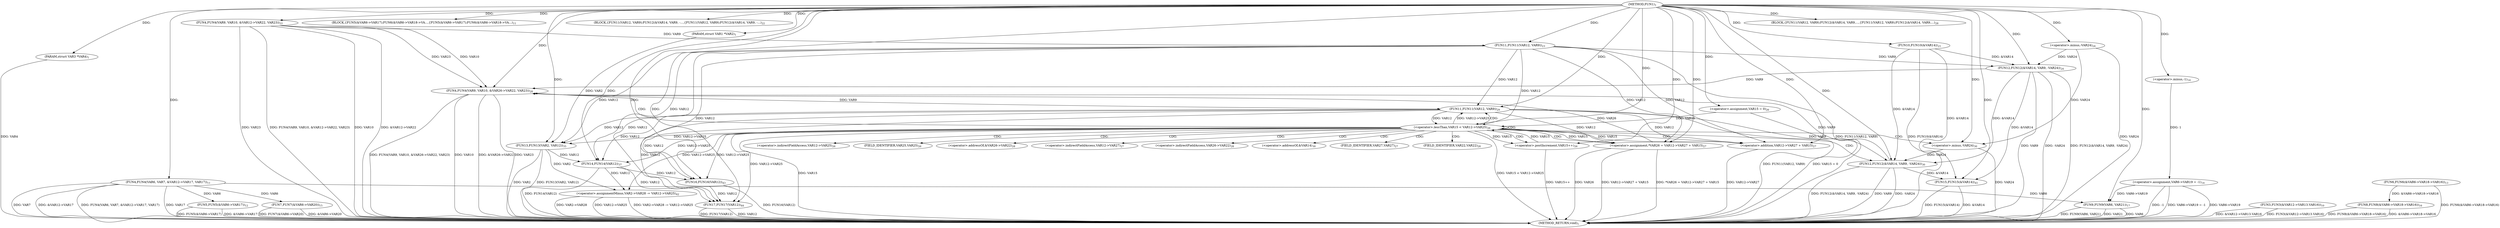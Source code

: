 digraph "FUN1" {  
"8" [label = <(METHOD,FUN1)<SUB>1</SUB>> ]
"146" [label = <(METHOD_RETURN,void)<SUB>1</SUB>> ]
"9" [label = <(PARAM,struct VAR1 *VAR2)<SUB>1</SUB>> ]
"10" [label = <(PARAM,struct VAR3 *VAR4)<SUB>1</SUB>> ]
"18" [label = <(FUN3,FUN3(&amp;VAR12-&gt;VAR13.VAR16))<SUB>10</SUB>> ]
"25" [label = <(FUN4,FUN4(VAR6, VAR7, &amp;VAR12-&gt;VAR17, VAR17))<SUB>11</SUB>> ]
"33" [label = <(BLOCK,{
		FUN5(&amp;VAR6-&gt;VAR17);
		FUN6(&amp;VAR6-&gt;VAR18-&gt;VA...,{
		FUN5(&amp;VAR6-&gt;VAR17);
		FUN6(&amp;VAR6-&gt;VAR18-&gt;VA...)<SUB>11</SUB>> ]
"67" [label = <(FUN10,FUN10(&amp;VAR14))<SUB>21</SUB>> ]
"70" [label = <(FUN4,FUN4(VAR9, VAR10, &amp;VAR12-&gt;VAR22, VAR23))<SUB>22</SUB>> ]
"78" [label = <(BLOCK,{
		FUN11(VAR12, VAR9);
		FUN12(&amp;VAR14, VAR9, -...,{
		FUN11(VAR12, VAR9);
		FUN12(&amp;VAR14, VAR9, -...)<SUB>22</SUB>> ]
"127" [label = <(FUN13,FUN13(VAR2, VAR12))<SUB>35</SUB>> ]
"130" [label = <(FUN14,FUN14(VAR12))<SUB>37</SUB>> ]
"132" [label = <(FUN15,FUN15(&amp;VAR14))<SUB>41</SUB>> ]
"135" [label = <(&lt;operator&gt;.assignmentMinus,VAR2-&gt;VAR28 -= VAR12-&gt;VAR25)<SUB>42</SUB>> ]
"142" [label = <(FUN16,FUN16(VAR12))<SUB>43</SUB>> ]
"144" [label = <(FUN17,FUN17(VAR12))<SUB>44</SUB>> ]
"34" [label = <(FUN5,FUN5(&amp;VAR6-&gt;VAR17))<SUB>12</SUB>> ]
"39" [label = <(FUN6,FUN6(&amp;VAR6-&gt;VAR18-&gt;VAR16))<SUB>13</SUB>> ]
"46" [label = <(&lt;operator&gt;.assignment,VAR6-&gt;VAR19 = -1)<SUB>14</SUB>> ]
"52" [label = <(FUN7,FUN7(&amp;VAR6-&gt;VAR20))<SUB>15</SUB>> ]
"57" [label = <(FUN8,FUN8(&amp;VAR6-&gt;VAR18-&gt;VAR16))<SUB>16</SUB>> ]
"64" [label = <(FUN9,FUN9(VAR6, VAR21))<SUB>17</SUB>> ]
"79" [label = <(FUN11,FUN11(VAR12, VAR9))<SUB>23</SUB>> ]
"82" [label = <(FUN12,FUN12(&amp;VAR14, VAR9, -VAR24))<SUB>24</SUB>> ]
"93" [label = <(&lt;operator&gt;.lessThan,VAR15 &lt; VAR12-&gt;VAR25)<SUB>26</SUB>> ]
"98" [label = <(&lt;operator&gt;.postIncrement,VAR15++)<SUB>26</SUB>> ]
"90" [label = <(&lt;operator&gt;.assignment,VAR15 = 0)<SUB>26</SUB>> ]
"102" [label = <(&lt;operator&gt;.assignment,*VAR26 = VAR12-&gt;VAR27 + VAR15)<SUB>27</SUB>> ]
"109" [label = <(FUN4,FUN4(VAR9, VAR10, &amp;VAR26-&gt;VAR22, VAR23))<SUB>28</SUB>> ]
"117" [label = <(BLOCK,{
			FUN11(VAR12, VAR9);
			FUN12(&amp;VAR14, VAR9,...,{
			FUN11(VAR12, VAR9);
			FUN12(&amp;VAR14, VAR9,...)<SUB>28</SUB>> ]
"50" [label = <(&lt;operator&gt;.minus,-1)<SUB>14</SUB>> ]
"86" [label = <(&lt;operator&gt;.minus,-VAR24)<SUB>24</SUB>> ]
"118" [label = <(FUN11,FUN11(VAR12, VAR9))<SUB>29</SUB>> ]
"121" [label = <(FUN12,FUN12(&amp;VAR14, VAR9, -VAR24))<SUB>30</SUB>> ]
"104" [label = <(&lt;operator&gt;.addition,VAR12-&gt;VAR27 + VAR15)<SUB>27</SUB>> ]
"125" [label = <(&lt;operator&gt;.minus,-VAR24)<SUB>30</SUB>> ]
"95" [label = <(&lt;operator&gt;.indirectFieldAccess,VAR12-&gt;VAR25)<SUB>26</SUB>> ]
"97" [label = <(FIELD_IDENTIFIER,VAR25,VAR25)<SUB>26</SUB>> ]
"112" [label = <(&lt;operator&gt;.addressOf,&amp;VAR26-&gt;VAR22)<SUB>28</SUB>> ]
"105" [label = <(&lt;operator&gt;.indirectFieldAccess,VAR12-&gt;VAR27)<SUB>27</SUB>> ]
"113" [label = <(&lt;operator&gt;.indirectFieldAccess,VAR26-&gt;VAR22)<SUB>28</SUB>> ]
"122" [label = <(&lt;operator&gt;.addressOf,&amp;VAR14)<SUB>30</SUB>> ]
"107" [label = <(FIELD_IDENTIFIER,VAR27,VAR27)<SUB>27</SUB>> ]
"115" [label = <(FIELD_IDENTIFIER,VAR22,VAR22)<SUB>28</SUB>> ]
  "10" -> "146"  [ label = "DDG: VAR4"] 
  "18" -> "146"  [ label = "DDG: &amp;VAR12-&gt;VAR13.VAR16"] 
  "18" -> "146"  [ label = "DDG: FUN3(&amp;VAR12-&gt;VAR13.VAR16)"] 
  "25" -> "146"  [ label = "DDG: VAR7"] 
  "25" -> "146"  [ label = "DDG: &amp;VAR12-&gt;VAR17"] 
  "25" -> "146"  [ label = "DDG: FUN4(VAR6, VAR7, &amp;VAR12-&gt;VAR17, VAR17)"] 
  "34" -> "146"  [ label = "DDG: &amp;VAR6-&gt;VAR17"] 
  "34" -> "146"  [ label = "DDG: FUN5(&amp;VAR6-&gt;VAR17)"] 
  "39" -> "146"  [ label = "DDG: FUN6(&amp;VAR6-&gt;VAR18-&gt;VAR16)"] 
  "46" -> "146"  [ label = "DDG: VAR6-&gt;VAR19"] 
  "46" -> "146"  [ label = "DDG: -1"] 
  "46" -> "146"  [ label = "DDG: VAR6-&gt;VAR19 = -1"] 
  "52" -> "146"  [ label = "DDG: &amp;VAR6-&gt;VAR20"] 
  "52" -> "146"  [ label = "DDG: FUN7(&amp;VAR6-&gt;VAR20)"] 
  "57" -> "146"  [ label = "DDG: &amp;VAR6-&gt;VAR18-&gt;VAR16"] 
  "57" -> "146"  [ label = "DDG: FUN8(&amp;VAR6-&gt;VAR18-&gt;VAR16)"] 
  "64" -> "146"  [ label = "DDG: VAR6"] 
  "64" -> "146"  [ label = "DDG: FUN9(VAR6, VAR21)"] 
  "67" -> "146"  [ label = "DDG: FUN10(&amp;VAR14)"] 
  "70" -> "146"  [ label = "DDG: VAR10"] 
  "70" -> "146"  [ label = "DDG: &amp;VAR12-&gt;VAR22"] 
  "70" -> "146"  [ label = "DDG: VAR23"] 
  "70" -> "146"  [ label = "DDG: FUN4(VAR9, VAR10, &amp;VAR12-&gt;VAR22, VAR23)"] 
  "79" -> "146"  [ label = "DDG: FUN11(VAR12, VAR9)"] 
  "82" -> "146"  [ label = "DDG: VAR9"] 
  "86" -> "146"  [ label = "DDG: VAR24"] 
  "82" -> "146"  [ label = "DDG: -VAR24"] 
  "82" -> "146"  [ label = "DDG: FUN12(&amp;VAR14, VAR9, -VAR24)"] 
  "90" -> "146"  [ label = "DDG: VAR15 = 0"] 
  "93" -> "146"  [ label = "DDG: VAR15"] 
  "93" -> "146"  [ label = "DDG: VAR15 &lt; VAR12-&gt;VAR25"] 
  "127" -> "146"  [ label = "DDG: VAR2"] 
  "127" -> "146"  [ label = "DDG: FUN13(VAR2, VAR12)"] 
  "130" -> "146"  [ label = "DDG: FUN14(VAR12)"] 
  "132" -> "146"  [ label = "DDG: &amp;VAR14"] 
  "132" -> "146"  [ label = "DDG: FUN15(&amp;VAR14)"] 
  "135" -> "146"  [ label = "DDG: VAR2-&gt;VAR28"] 
  "135" -> "146"  [ label = "DDG: VAR12-&gt;VAR25"] 
  "135" -> "146"  [ label = "DDG: VAR2-&gt;VAR28 -= VAR12-&gt;VAR25"] 
  "142" -> "146"  [ label = "DDG: FUN16(VAR12)"] 
  "144" -> "146"  [ label = "DDG: VAR12"] 
  "144" -> "146"  [ label = "DDG: FUN17(VAR12)"] 
  "102" -> "146"  [ label = "DDG: VAR26"] 
  "104" -> "146"  [ label = "DDG: VAR12-&gt;VAR27"] 
  "102" -> "146"  [ label = "DDG: VAR12-&gt;VAR27 + VAR15"] 
  "102" -> "146"  [ label = "DDG: *VAR26 = VAR12-&gt;VAR27 + VAR15"] 
  "109" -> "146"  [ label = "DDG: VAR10"] 
  "109" -> "146"  [ label = "DDG: &amp;VAR26-&gt;VAR22"] 
  "109" -> "146"  [ label = "DDG: VAR23"] 
  "109" -> "146"  [ label = "DDG: FUN4(VAR9, VAR10, &amp;VAR26-&gt;VAR22, VAR23)"] 
  "118" -> "146"  [ label = "DDG: FUN11(VAR12, VAR9)"] 
  "121" -> "146"  [ label = "DDG: VAR9"] 
  "125" -> "146"  [ label = "DDG: VAR24"] 
  "121" -> "146"  [ label = "DDG: -VAR24"] 
  "121" -> "146"  [ label = "DDG: FUN12(&amp;VAR14, VAR9, -VAR24)"] 
  "98" -> "146"  [ label = "DDG: VAR15++"] 
  "25" -> "146"  [ label = "DDG: VAR17"] 
  "64" -> "146"  [ label = "DDG: VAR21"] 
  "8" -> "9"  [ label = "DDG: "] 
  "8" -> "10"  [ label = "DDG: "] 
  "8" -> "33"  [ label = "DDG: "] 
  "8" -> "78"  [ label = "DDG: "] 
  "93" -> "135"  [ label = "DDG: VAR12-&gt;VAR25"] 
  "130" -> "135"  [ label = "DDG: VAR12"] 
  "8" -> "25"  [ label = "DDG: "] 
  "50" -> "46"  [ label = "DDG: 1"] 
  "8" -> "67"  [ label = "DDG: "] 
  "8" -> "70"  [ label = "DDG: "] 
  "9" -> "127"  [ label = "DDG: VAR2"] 
  "8" -> "127"  [ label = "DDG: "] 
  "79" -> "127"  [ label = "DDG: VAR12"] 
  "93" -> "127"  [ label = "DDG: VAR12-&gt;VAR25"] 
  "118" -> "127"  [ label = "DDG: VAR12"] 
  "93" -> "130"  [ label = "DDG: VAR12-&gt;VAR25"] 
  "127" -> "130"  [ label = "DDG: VAR12"] 
  "8" -> "130"  [ label = "DDG: "] 
  "79" -> "130"  [ label = "DDG: VAR12"] 
  "118" -> "130"  [ label = "DDG: VAR12"] 
  "82" -> "132"  [ label = "DDG: &amp;VAR14"] 
  "121" -> "132"  [ label = "DDG: &amp;VAR14"] 
  "8" -> "132"  [ label = "DDG: "] 
  "67" -> "132"  [ label = "DDG: &amp;VAR14"] 
  "127" -> "135"  [ label = "DDG: VAR2"] 
  "130" -> "142"  [ label = "DDG: VAR12"] 
  "8" -> "142"  [ label = "DDG: "] 
  "93" -> "142"  [ label = "DDG: VAR12-&gt;VAR25"] 
  "79" -> "142"  [ label = "DDG: VAR12"] 
  "118" -> "142"  [ label = "DDG: VAR12"] 
  "142" -> "144"  [ label = "DDG: VAR12"] 
  "8" -> "144"  [ label = "DDG: "] 
  "93" -> "144"  [ label = "DDG: VAR12-&gt;VAR25"] 
  "130" -> "144"  [ label = "DDG: VAR12"] 
  "79" -> "144"  [ label = "DDG: VAR12"] 
  "118" -> "144"  [ label = "DDG: VAR12"] 
  "25" -> "34"  [ label = "DDG: VAR6"] 
  "25" -> "52"  [ label = "DDG: VAR6"] 
  "39" -> "57"  [ label = "DDG: &amp;VAR6-&gt;VAR18-&gt;VAR16"] 
  "25" -> "64"  [ label = "DDG: VAR6"] 
  "46" -> "64"  [ label = "DDG: VAR6-&gt;VAR19"] 
  "8" -> "64"  [ label = "DDG: "] 
  "8" -> "79"  [ label = "DDG: "] 
  "70" -> "79"  [ label = "DDG: VAR9"] 
  "67" -> "82"  [ label = "DDG: &amp;VAR14"] 
  "8" -> "82"  [ label = "DDG: "] 
  "79" -> "82"  [ label = "DDG: VAR9"] 
  "86" -> "82"  [ label = "DDG: VAR24"] 
  "8" -> "90"  [ label = "DDG: "] 
  "90" -> "93"  [ label = "DDG: VAR15"] 
  "98" -> "93"  [ label = "DDG: VAR15"] 
  "8" -> "93"  [ label = "DDG: "] 
  "79" -> "93"  [ label = "DDG: VAR12"] 
  "118" -> "93"  [ label = "DDG: VAR12"] 
  "8" -> "98"  [ label = "DDG: "] 
  "93" -> "98"  [ label = "DDG: VAR15"] 
  "79" -> "102"  [ label = "DDG: VAR12"] 
  "118" -> "102"  [ label = "DDG: VAR12"] 
  "93" -> "102"  [ label = "DDG: VAR15"] 
  "8" -> "102"  [ label = "DDG: "] 
  "8" -> "117"  [ label = "DDG: "] 
  "8" -> "50"  [ label = "DDG: "] 
  "8" -> "86"  [ label = "DDG: "] 
  "82" -> "109"  [ label = "DDG: VAR9"] 
  "121" -> "109"  [ label = "DDG: VAR9"] 
  "8" -> "109"  [ label = "DDG: "] 
  "70" -> "109"  [ label = "DDG: VAR10"] 
  "102" -> "109"  [ label = "DDG: VAR26"] 
  "70" -> "109"  [ label = "DDG: VAR23"] 
  "79" -> "104"  [ label = "DDG: VAR12"] 
  "118" -> "104"  [ label = "DDG: VAR12"] 
  "93" -> "104"  [ label = "DDG: VAR15"] 
  "8" -> "104"  [ label = "DDG: "] 
  "79" -> "118"  [ label = "DDG: VAR12"] 
  "93" -> "118"  [ label = "DDG: VAR12-&gt;VAR25"] 
  "8" -> "118"  [ label = "DDG: "] 
  "109" -> "118"  [ label = "DDG: VAR9"] 
  "82" -> "121"  [ label = "DDG: &amp;VAR14"] 
  "8" -> "121"  [ label = "DDG: "] 
  "67" -> "121"  [ label = "DDG: &amp;VAR14"] 
  "118" -> "121"  [ label = "DDG: VAR9"] 
  "125" -> "121"  [ label = "DDG: VAR24"] 
  "86" -> "125"  [ label = "DDG: VAR24"] 
  "8" -> "125"  [ label = "DDG: "] 
  "93" -> "107"  [ label = "CDG: "] 
  "93" -> "115"  [ label = "CDG: "] 
  "93" -> "98"  [ label = "CDG: "] 
  "93" -> "113"  [ label = "CDG: "] 
  "93" -> "105"  [ label = "CDG: "] 
  "93" -> "122"  [ label = "CDG: "] 
  "93" -> "118"  [ label = "CDG: "] 
  "93" -> "102"  [ label = "CDG: "] 
  "93" -> "104"  [ label = "CDG: "] 
  "93" -> "121"  [ label = "CDG: "] 
  "93" -> "95"  [ label = "CDG: "] 
  "93" -> "97"  [ label = "CDG: "] 
  "93" -> "112"  [ label = "CDG: "] 
  "93" -> "93"  [ label = "CDG: "] 
  "93" -> "125"  [ label = "CDG: "] 
  "93" -> "109"  [ label = "CDG: "] 
}
